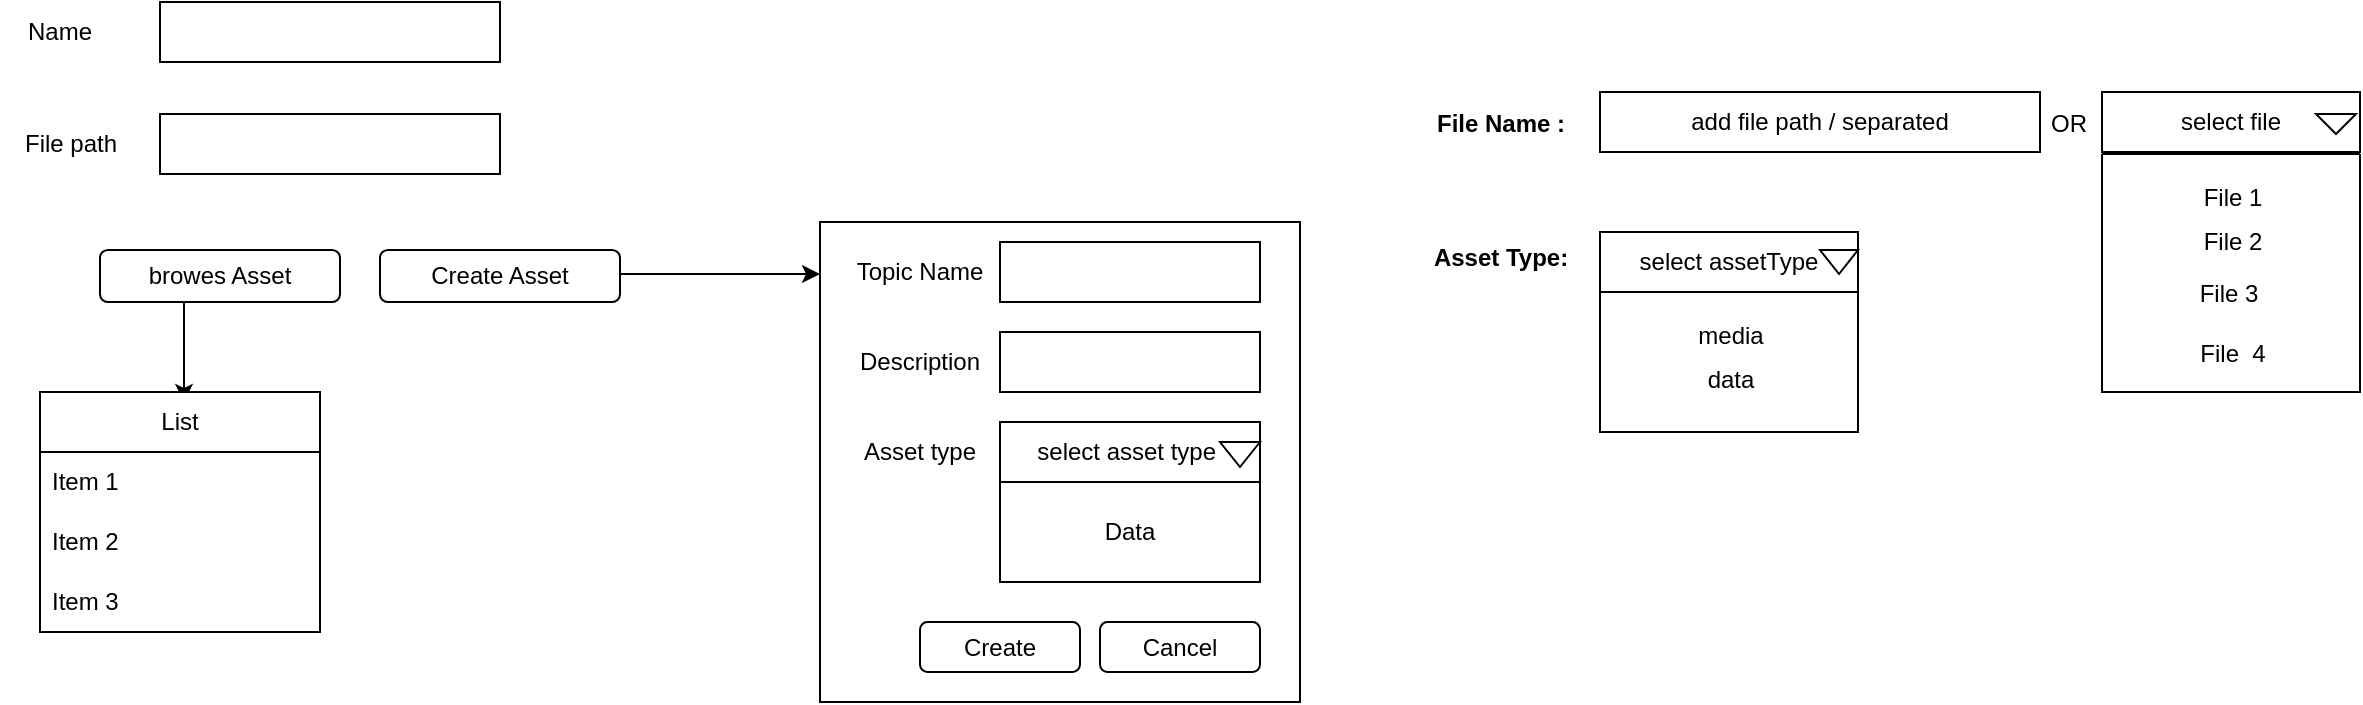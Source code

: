 <mxfile version="21.2.9" type="github">
  <diagram name="Page-1" id="XrPyDjErHFz2qBEeit3x">
    <mxGraphModel dx="1707" dy="484" grid="1" gridSize="10" guides="1" tooltips="1" connect="1" arrows="1" fold="1" page="1" pageScale="1" pageWidth="827" pageHeight="1169" math="0" shadow="0">
      <root>
        <mxCell id="0" />
        <mxCell id="1" parent="0" />
        <mxCell id="2FAdKUjXJmkJUDS2M4QI-1" value="add file path / separated" style="rounded=0;whiteSpace=wrap;html=1;" parent="1" vertex="1">
          <mxGeometry x="70" y="335" width="220" height="30" as="geometry" />
        </mxCell>
        <mxCell id="2FAdKUjXJmkJUDS2M4QI-2" value="" style="swimlane;startSize=0;" parent="1" vertex="1">
          <mxGeometry x="321" y="366" width="129" height="119" as="geometry" />
        </mxCell>
        <mxCell id="2FAdKUjXJmkJUDS2M4QI-5" value="File 1" style="text;html=1;align=center;verticalAlign=middle;resizable=0;points=[];autosize=1;strokeColor=none;fillColor=none;" parent="2FAdKUjXJmkJUDS2M4QI-2" vertex="1">
          <mxGeometry x="39.5" y="7" width="50" height="30" as="geometry" />
        </mxCell>
        <mxCell id="2FAdKUjXJmkJUDS2M4QI-8" value="File&amp;nbsp; 4" style="text;html=1;align=center;verticalAlign=middle;resizable=0;points=[];autosize=1;strokeColor=none;fillColor=none;" parent="2FAdKUjXJmkJUDS2M4QI-2" vertex="1">
          <mxGeometry x="34.5" y="85" width="60" height="30" as="geometry" />
        </mxCell>
        <mxCell id="2FAdKUjXJmkJUDS2M4QI-7" value="File 3" style="text;html=1;align=center;verticalAlign=middle;resizable=0;points=[];autosize=1;strokeColor=none;fillColor=none;" parent="2FAdKUjXJmkJUDS2M4QI-2" vertex="1">
          <mxGeometry x="38" y="55" width="50" height="30" as="geometry" />
        </mxCell>
        <mxCell id="2FAdKUjXJmkJUDS2M4QI-6" value="File 2" style="text;html=1;align=center;verticalAlign=middle;resizable=0;points=[];autosize=1;strokeColor=none;fillColor=none;" parent="2FAdKUjXJmkJUDS2M4QI-2" vertex="1">
          <mxGeometry x="39.5" y="29" width="50" height="30" as="geometry" />
        </mxCell>
        <mxCell id="2FAdKUjXJmkJUDS2M4QI-3" value="select file" style="rounded=0;whiteSpace=wrap;html=1;" parent="1" vertex="1">
          <mxGeometry x="321" y="335" width="129" height="30" as="geometry" />
        </mxCell>
        <mxCell id="2FAdKUjXJmkJUDS2M4QI-4" value="" style="triangle;whiteSpace=wrap;html=1;direction=south;" parent="1" vertex="1">
          <mxGeometry x="428" y="346" width="20" height="10" as="geometry" />
        </mxCell>
        <mxCell id="2FAdKUjXJmkJUDS2M4QI-9" value="OR" style="text;html=1;align=center;verticalAlign=middle;resizable=0;points=[];autosize=1;strokeColor=none;fillColor=none;" parent="1" vertex="1">
          <mxGeometry x="284" y="336" width="40" height="30" as="geometry" />
        </mxCell>
        <mxCell id="2FAdKUjXJmkJUDS2M4QI-10" value="&lt;b&gt;File Name :&lt;/b&gt;" style="text;html=1;align=center;verticalAlign=middle;resizable=0;points=[];autosize=1;strokeColor=none;fillColor=none;" parent="1" vertex="1">
          <mxGeometry x="-25" y="336" width="90" height="30" as="geometry" />
        </mxCell>
        <mxCell id="2FAdKUjXJmkJUDS2M4QI-11" value="&lt;b&gt;Asset Type:&lt;/b&gt;" style="text;html=1;align=center;verticalAlign=middle;resizable=0;points=[];autosize=1;strokeColor=none;fillColor=none;" parent="1" vertex="1">
          <mxGeometry x="-25" y="403" width="90" height="30" as="geometry" />
        </mxCell>
        <mxCell id="2FAdKUjXJmkJUDS2M4QI-12" value="select assetType" style="rounded=0;whiteSpace=wrap;html=1;" parent="1" vertex="1">
          <mxGeometry x="70" y="405" width="129" height="30" as="geometry" />
        </mxCell>
        <mxCell id="2FAdKUjXJmkJUDS2M4QI-13" value="" style="triangle;whiteSpace=wrap;html=1;direction=south;" parent="1" vertex="1">
          <mxGeometry x="180" y="414" width="19" height="12" as="geometry" />
        </mxCell>
        <mxCell id="2FAdKUjXJmkJUDS2M4QI-14" value="" style="swimlane;startSize=0;" parent="1" vertex="1">
          <mxGeometry x="70" y="435" width="129" height="70" as="geometry" />
        </mxCell>
        <mxCell id="2FAdKUjXJmkJUDS2M4QI-15" value="media" style="text;html=1;align=center;verticalAlign=middle;resizable=0;points=[];autosize=1;strokeColor=none;fillColor=none;" parent="2FAdKUjXJmkJUDS2M4QI-14" vertex="1">
          <mxGeometry x="34.5" y="7" width="60" height="30" as="geometry" />
        </mxCell>
        <mxCell id="2FAdKUjXJmkJUDS2M4QI-18" value="data" style="text;html=1;align=center;verticalAlign=middle;resizable=0;points=[];autosize=1;strokeColor=none;fillColor=none;" parent="2FAdKUjXJmkJUDS2M4QI-14" vertex="1">
          <mxGeometry x="39.5" y="29" width="50" height="30" as="geometry" />
        </mxCell>
        <mxCell id="Sytuj3Htla0rvbNZyxbH-2" value="Name" style="text;html=1;strokeColor=none;fillColor=none;align=center;verticalAlign=middle;whiteSpace=wrap;rounded=0;" vertex="1" parent="1">
          <mxGeometry x="-730" y="290" width="60" height="30" as="geometry" />
        </mxCell>
        <mxCell id="Sytuj3Htla0rvbNZyxbH-1" value="" style="rounded=0;whiteSpace=wrap;html=1;" vertex="1" parent="1">
          <mxGeometry x="-650" y="290" width="170" height="30" as="geometry" />
        </mxCell>
        <mxCell id="Sytuj3Htla0rvbNZyxbH-3" value="" style="rounded=0;whiteSpace=wrap;html=1;" vertex="1" parent="1">
          <mxGeometry x="-650" y="346" width="170" height="30" as="geometry" />
        </mxCell>
        <mxCell id="Sytuj3Htla0rvbNZyxbH-4" value="File path" style="text;html=1;align=center;verticalAlign=middle;resizable=0;points=[];autosize=1;strokeColor=none;fillColor=none;" vertex="1" parent="1">
          <mxGeometry x="-730" y="346" width="70" height="30" as="geometry" />
        </mxCell>
        <mxCell id="Sytuj3Htla0rvbNZyxbH-5" value="browes Asset" style="rounded=1;whiteSpace=wrap;html=1;" vertex="1" parent="1">
          <mxGeometry x="-680" y="414" width="120" height="26" as="geometry" />
        </mxCell>
        <mxCell id="Sytuj3Htla0rvbNZyxbH-6" value="Create Asset" style="rounded=1;whiteSpace=wrap;html=1;" vertex="1" parent="1">
          <mxGeometry x="-540" y="414" width="120" height="26" as="geometry" />
        </mxCell>
        <mxCell id="Sytuj3Htla0rvbNZyxbH-8" value="" style="endArrow=classic;html=1;rounded=0;" edge="1" parent="1">
          <mxGeometry width="50" height="50" relative="1" as="geometry">
            <mxPoint x="-420" y="426" as="sourcePoint" />
            <mxPoint x="-320" y="426" as="targetPoint" />
          </mxGeometry>
        </mxCell>
        <mxCell id="Sytuj3Htla0rvbNZyxbH-9" value="" style="whiteSpace=wrap;html=1;aspect=fixed;" vertex="1" parent="1">
          <mxGeometry x="-320" y="400" width="240" height="240" as="geometry" />
        </mxCell>
        <mxCell id="Sytuj3Htla0rvbNZyxbH-10" value="Topic Name" style="text;html=1;strokeColor=none;fillColor=none;align=center;verticalAlign=middle;whiteSpace=wrap;rounded=0;" vertex="1" parent="1">
          <mxGeometry x="-310" y="410" width="80" height="30" as="geometry" />
        </mxCell>
        <mxCell id="Sytuj3Htla0rvbNZyxbH-11" value="Description" style="text;html=1;strokeColor=none;fillColor=none;align=center;verticalAlign=middle;whiteSpace=wrap;rounded=0;" vertex="1" parent="1">
          <mxGeometry x="-310" y="455" width="80" height="30" as="geometry" />
        </mxCell>
        <mxCell id="Sytuj3Htla0rvbNZyxbH-12" value="Asset type" style="text;html=1;strokeColor=none;fillColor=none;align=center;verticalAlign=middle;whiteSpace=wrap;rounded=0;" vertex="1" parent="1">
          <mxGeometry x="-310" y="500" width="80" height="30" as="geometry" />
        </mxCell>
        <mxCell id="Sytuj3Htla0rvbNZyxbH-13" value="" style="rounded=0;whiteSpace=wrap;html=1;" vertex="1" parent="1">
          <mxGeometry x="-230" y="410" width="130" height="30" as="geometry" />
        </mxCell>
        <mxCell id="Sytuj3Htla0rvbNZyxbH-14" value="" style="rounded=0;whiteSpace=wrap;html=1;" vertex="1" parent="1">
          <mxGeometry x="-230" y="455" width="130" height="30" as="geometry" />
        </mxCell>
        <mxCell id="Sytuj3Htla0rvbNZyxbH-15" value="select asset type&amp;nbsp;" style="rounded=0;whiteSpace=wrap;html=1;" vertex="1" parent="1">
          <mxGeometry x="-230" y="500" width="130" height="30" as="geometry" />
        </mxCell>
        <mxCell id="Sytuj3Htla0rvbNZyxbH-16" value="" style="triangle;whiteSpace=wrap;html=1;direction=south;" vertex="1" parent="1">
          <mxGeometry x="-120" y="510" width="20" height="12.5" as="geometry" />
        </mxCell>
        <mxCell id="Sytuj3Htla0rvbNZyxbH-17" value="Data" style="rounded=0;whiteSpace=wrap;html=1;" vertex="1" parent="1">
          <mxGeometry x="-230" y="530" width="130" height="50" as="geometry" />
        </mxCell>
        <mxCell id="Sytuj3Htla0rvbNZyxbH-18" value="Create" style="rounded=1;whiteSpace=wrap;html=1;" vertex="1" parent="1">
          <mxGeometry x="-270" y="600" width="80" height="25" as="geometry" />
        </mxCell>
        <mxCell id="Sytuj3Htla0rvbNZyxbH-19" value="Cancel" style="rounded=1;whiteSpace=wrap;html=1;" vertex="1" parent="1">
          <mxGeometry x="-180" y="600" width="80" height="25" as="geometry" />
        </mxCell>
        <mxCell id="Sytuj3Htla0rvbNZyxbH-20" value="" style="endArrow=classic;html=1;rounded=0;exitX=0.35;exitY=1.154;exitDx=0;exitDy=0;exitPerimeter=0;" edge="1" parent="1">
          <mxGeometry width="50" height="50" relative="1" as="geometry">
            <mxPoint x="-638" y="440.004" as="sourcePoint" />
            <mxPoint x="-638" y="490" as="targetPoint" />
            <Array as="points">
              <mxPoint x="-638" y="466" />
            </Array>
          </mxGeometry>
        </mxCell>
        <mxCell id="Sytuj3Htla0rvbNZyxbH-30" value="List" style="swimlane;fontStyle=0;childLayout=stackLayout;horizontal=1;startSize=30;horizontalStack=0;resizeParent=1;resizeParentMax=0;resizeLast=0;collapsible=1;marginBottom=0;whiteSpace=wrap;html=1;" vertex="1" parent="1">
          <mxGeometry x="-710" y="485" width="140" height="120" as="geometry" />
        </mxCell>
        <mxCell id="Sytuj3Htla0rvbNZyxbH-31" value="Item 1" style="text;strokeColor=none;fillColor=none;align=left;verticalAlign=middle;spacingLeft=4;spacingRight=4;overflow=hidden;points=[[0,0.5],[1,0.5]];portConstraint=eastwest;rotatable=0;whiteSpace=wrap;html=1;" vertex="1" parent="Sytuj3Htla0rvbNZyxbH-30">
          <mxGeometry y="30" width="140" height="30" as="geometry" />
        </mxCell>
        <mxCell id="Sytuj3Htla0rvbNZyxbH-32" value="Item 2" style="text;strokeColor=none;fillColor=none;align=left;verticalAlign=middle;spacingLeft=4;spacingRight=4;overflow=hidden;points=[[0,0.5],[1,0.5]];portConstraint=eastwest;rotatable=0;whiteSpace=wrap;html=1;" vertex="1" parent="Sytuj3Htla0rvbNZyxbH-30">
          <mxGeometry y="60" width="140" height="30" as="geometry" />
        </mxCell>
        <mxCell id="Sytuj3Htla0rvbNZyxbH-33" value="Item 3" style="text;strokeColor=none;fillColor=none;align=left;verticalAlign=middle;spacingLeft=4;spacingRight=4;overflow=hidden;points=[[0,0.5],[1,0.5]];portConstraint=eastwest;rotatable=0;whiteSpace=wrap;html=1;" vertex="1" parent="Sytuj3Htla0rvbNZyxbH-30">
          <mxGeometry y="90" width="140" height="30" as="geometry" />
        </mxCell>
      </root>
    </mxGraphModel>
  </diagram>
</mxfile>
